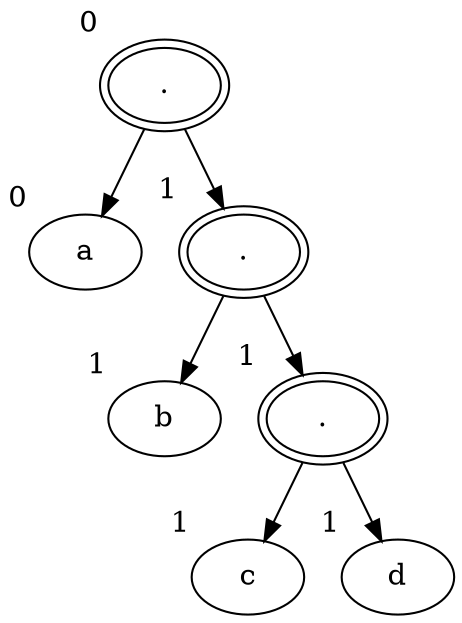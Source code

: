 digraph {
  94217365991840[label="." xlabel="0" peripheries="2"]
  94217365991792[label="a" xlabel="0" peripheries="1"]
  94217365991840  ->  94217365991792
  94217365992128[label="." xlabel="1" peripheries="2"]
  94217365991840  ->  94217365992128
  94217365991744[label="b" xlabel="1" peripheries="1"]
  94217365992128  ->  94217365991744
  94217365992288[label="." xlabel="1" peripheries="2"]
  94217365992128  ->  94217365992288
  94217365992208[label="c" xlabel="1" peripheries="1"]
  94217365992288  ->  94217365992208
  94217365992368[label="d" xlabel="1" peripheries="1"]
  94217365992288  ->  94217365992368
}
